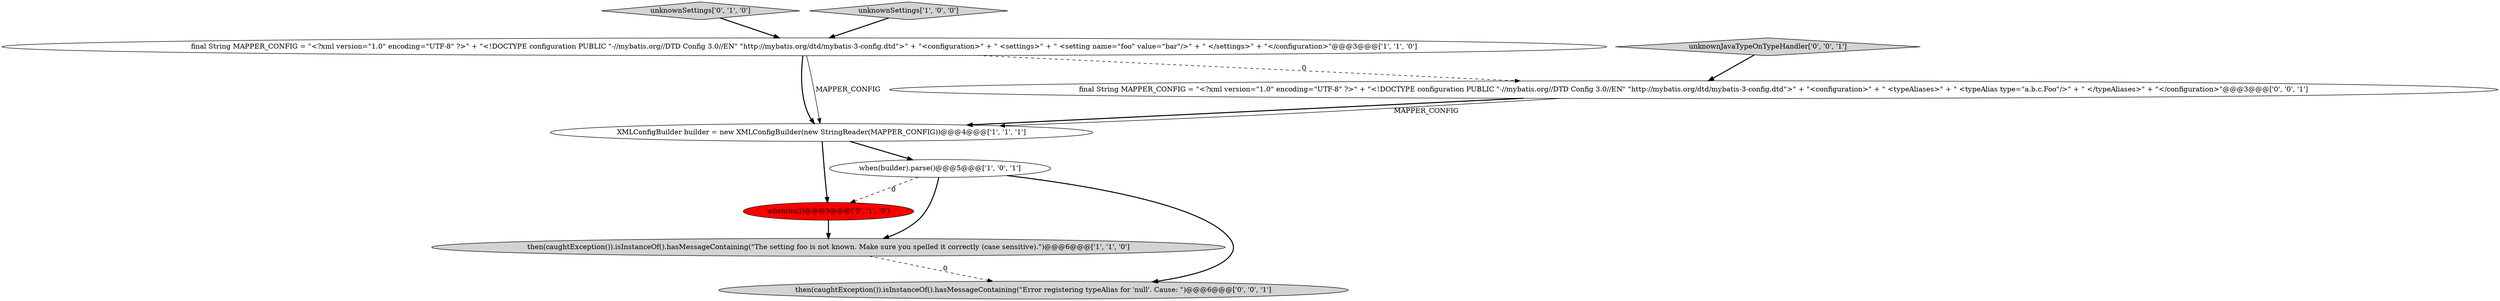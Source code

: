 digraph {
0 [style = filled, label = "XMLConfigBuilder builder = new XMLConfigBuilder(new StringReader(MAPPER_CONFIG))@@@4@@@['1', '1', '1']", fillcolor = white, shape = ellipse image = "AAA0AAABBB1BBB"];
7 [style = filled, label = "then(caughtException()).isInstanceOf().hasMessageContaining(\"Error registering typeAlias for 'null'. Cause: \")@@@6@@@['0', '0', '1']", fillcolor = lightgray, shape = ellipse image = "AAA0AAABBB3BBB"];
6 [style = filled, label = "unknownSettings['0', '1', '0']", fillcolor = lightgray, shape = diamond image = "AAA0AAABBB2BBB"];
9 [style = filled, label = "unknownJavaTypeOnTypeHandler['0', '0', '1']", fillcolor = lightgray, shape = diamond image = "AAA0AAABBB3BBB"];
1 [style = filled, label = "then(caughtException()).isInstanceOf().hasMessageContaining(\"The setting foo is not known. Make sure you spelled it correctly (case sensitive).\")@@@6@@@['1', '1', '0']", fillcolor = lightgray, shape = ellipse image = "AAA0AAABBB1BBB"];
5 [style = filled, label = "when(null)@@@5@@@['0', '1', '0']", fillcolor = red, shape = ellipse image = "AAA1AAABBB2BBB"];
2 [style = filled, label = "final String MAPPER_CONFIG = \"<?xml version=\"1.0\" encoding=\"UTF-8\" ?>\" + \"<!DOCTYPE configuration PUBLIC \"-//mybatis.org//DTD Config 3.0//EN\" \"http://mybatis.org/dtd/mybatis-3-config.dtd\">\" + \"<configuration>\" + \" <settings>\" + \" <setting name=\"foo\" value=\"bar\"/>\" + \" </settings>\" + \"</configuration>\"@@@3@@@['1', '1', '0']", fillcolor = white, shape = ellipse image = "AAA0AAABBB1BBB"];
8 [style = filled, label = "final String MAPPER_CONFIG = \"<?xml version=\"1.0\" encoding=\"UTF-8\" ?>\" + \"<!DOCTYPE configuration PUBLIC \"-//mybatis.org//DTD Config 3.0//EN\" \"http://mybatis.org/dtd/mybatis-3-config.dtd\">\" + \"<configuration>\" + \" <typeAliases>\" + \" <typeAlias type=\"a.b.c.Foo\"/>\" + \" </typeAliases>\" + \"</configuration>\"@@@3@@@['0', '0', '1']", fillcolor = white, shape = ellipse image = "AAA0AAABBB3BBB"];
3 [style = filled, label = "unknownSettings['1', '0', '0']", fillcolor = lightgray, shape = diamond image = "AAA0AAABBB1BBB"];
4 [style = filled, label = "when(builder).parse()@@@5@@@['1', '0', '1']", fillcolor = white, shape = ellipse image = "AAA0AAABBB1BBB"];
8->0 [style = bold, label=""];
4->5 [style = dashed, label="0"];
4->7 [style = bold, label=""];
8->0 [style = solid, label="MAPPER_CONFIG"];
5->1 [style = bold, label=""];
4->1 [style = bold, label=""];
2->0 [style = bold, label=""];
1->7 [style = dashed, label="0"];
3->2 [style = bold, label=""];
9->8 [style = bold, label=""];
0->4 [style = bold, label=""];
2->8 [style = dashed, label="0"];
0->5 [style = bold, label=""];
2->0 [style = solid, label="MAPPER_CONFIG"];
6->2 [style = bold, label=""];
}
